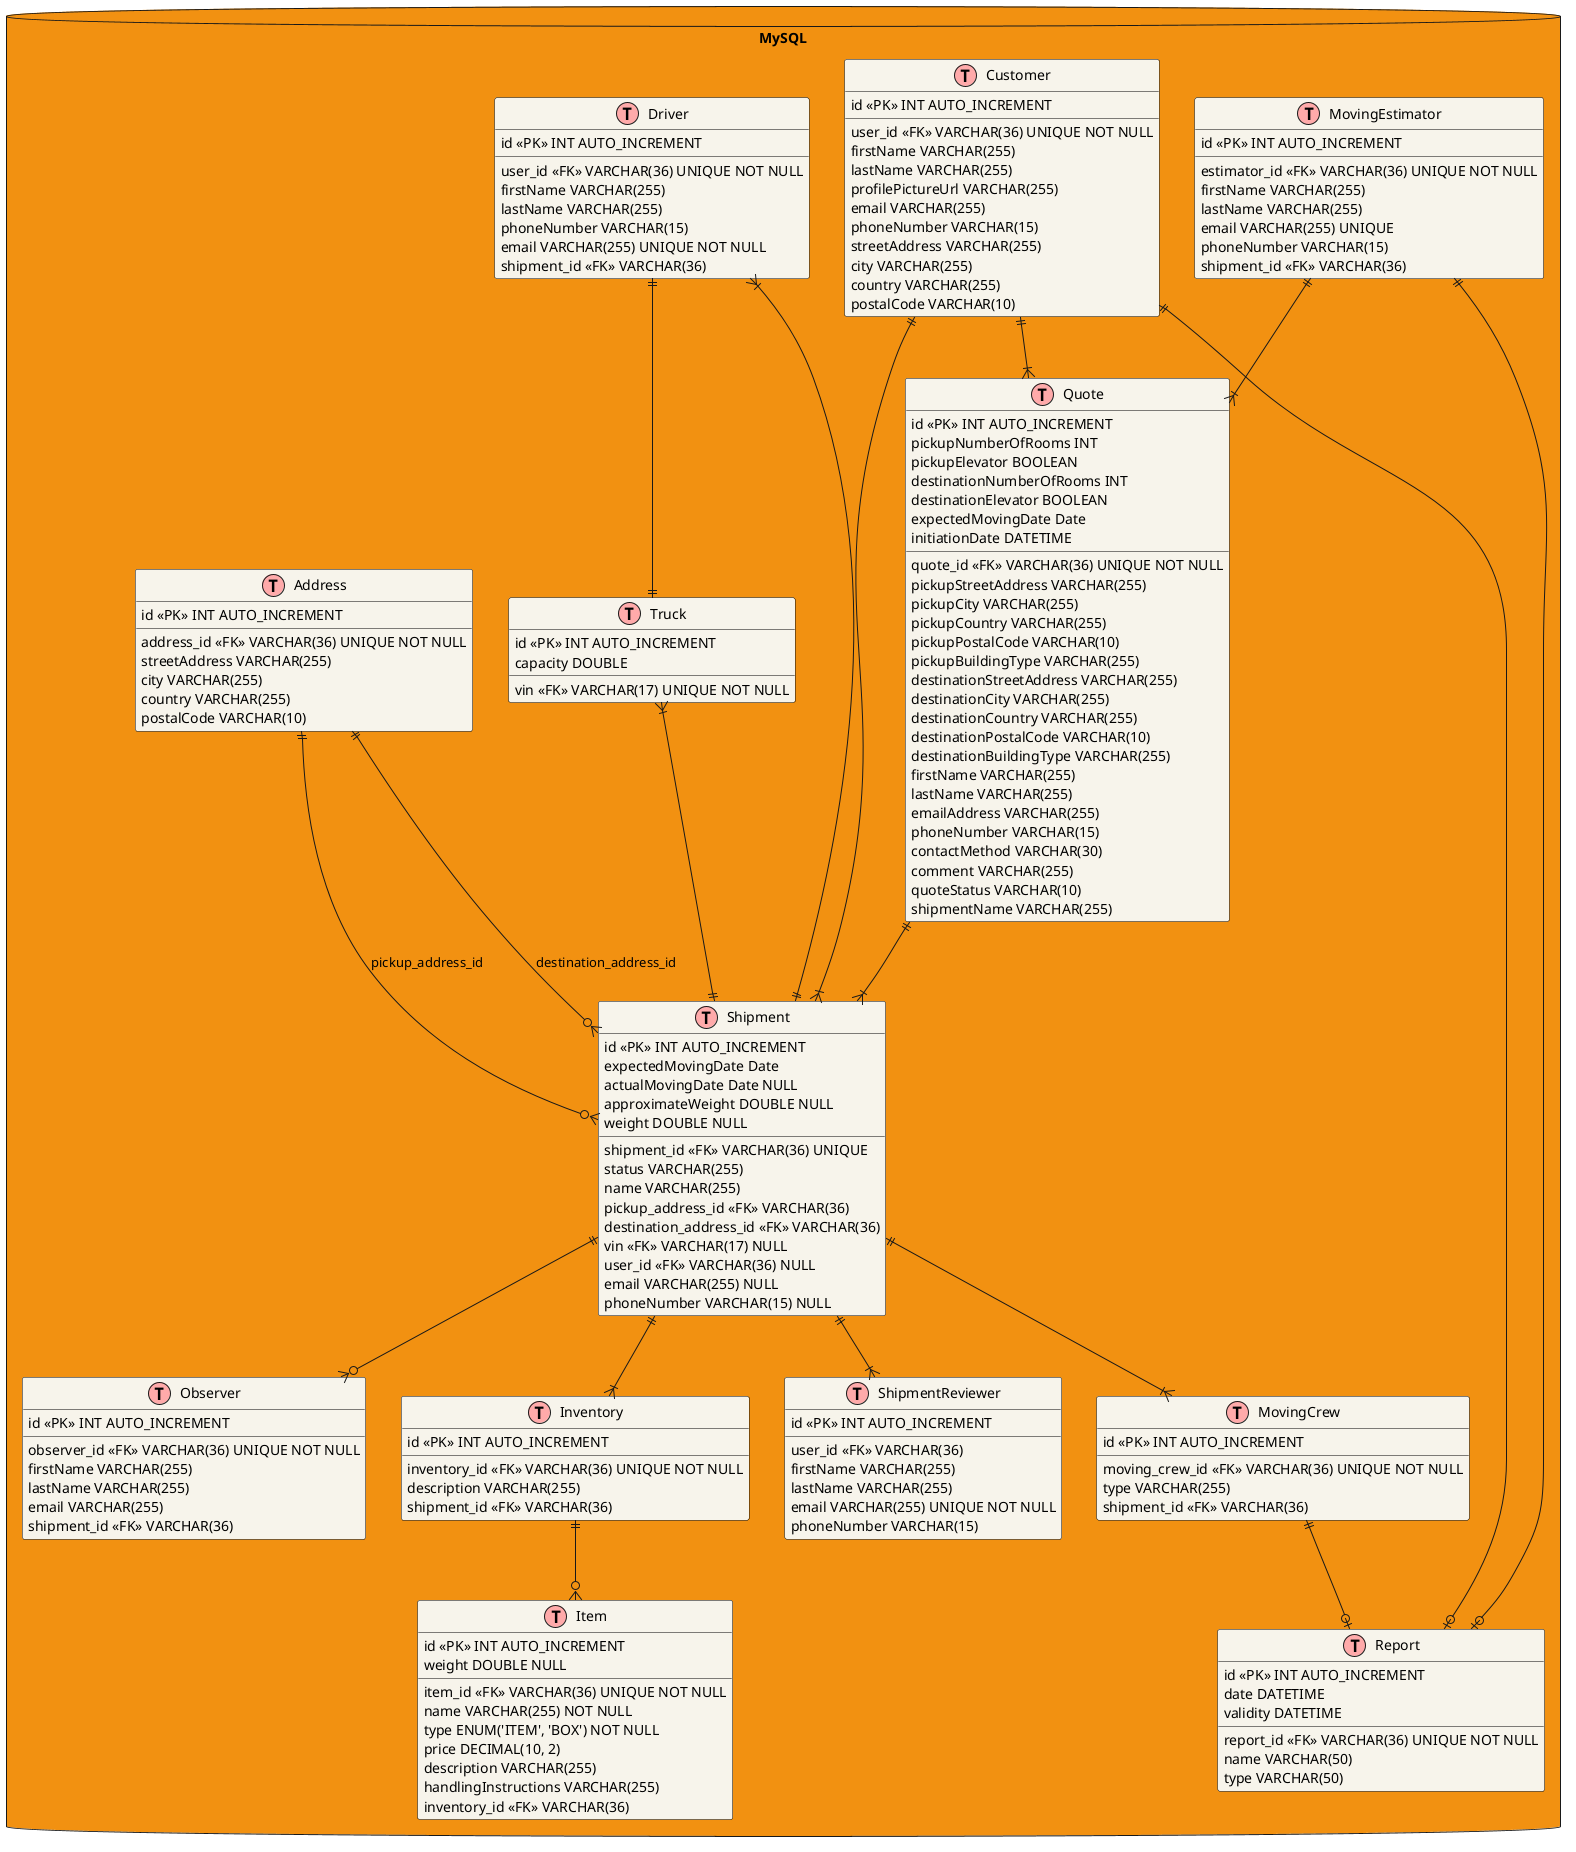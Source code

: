@startuml

!define TABLE(name) class name << (T,#FFAAAA) >>
!define PRIMARY_KEY(field) field << PK >>
!define FOREIGN_KEY(field) field << FK >>

skinparam class {
    BackgroundColor #f7f4eb
    BorderColor Black
}

skinparam classAttribute {
    BackgroundColor #f7f4eb
    BorderColor Black
}

Database "MySQL" as BoundedContextMySQL #f29111 {

    TABLE(Customer) {
        PRIMARY_KEY(id) INT AUTO_INCREMENT
        FOREIGN_KEY(user_id) VARCHAR(36) UNIQUE NOT NULL
        firstName VARCHAR(255)
        lastName VARCHAR(255)
        profilePictureUrl VARCHAR(255)
        email VARCHAR(255)
        phoneNumber VARCHAR(15)
        streetAddress VARCHAR(255)
        city VARCHAR(255)
        country VARCHAR(255)
        postalCode VARCHAR(10)
    }

    TABLE(Truck) {
        PRIMARY_KEY(id) INT AUTO_INCREMENT
        FOREIGN_KEY(vin) VARCHAR(17) UNIQUE NOT NULL
        capacity DOUBLE
    }

    TABLE(Address) {
        PRIMARY_KEY(id) INT AUTO_INCREMENT
        FOREIGN_KEY(address_id) VARCHAR(36) UNIQUE NOT NULL
        streetAddress VARCHAR(255)
        city VARCHAR(255)
        country VARCHAR(255)
        postalCode VARCHAR(10)
    }

    TABLE(Shipment) {
        PRIMARY_KEY(id) INT AUTO_INCREMENT
        FOREIGN_KEY(shipment_id) VARCHAR(36) UNIQUE
        status VARCHAR(255)
        expectedMovingDate Date
        actualMovingDate Date NULL
        name VARCHAR(255)
        approximateWeight DOUBLE NULL
        weight DOUBLE NULL
        FOREIGN_KEY(pickup_address_id) VARCHAR(36)
        FOREIGN_KEY(destination_address_id) VARCHAR(36)
        FOREIGN_KEY(vin) VARCHAR(17) NULL
        FOREIGN_KEY(user_id) VARCHAR(36) NULL
        email VARCHAR(255) NULL
        phoneNumber VARCHAR(15) NULL
    }

    TABLE(Inventory) {
        PRIMARY_KEY(id) INT AUTO_INCREMENT
        FOREIGN_KEY(inventory_id) VARCHAR(36) UNIQUE NOT NULL
        description VARCHAR(255)
        FOREIGN_KEY(shipment_id) VARCHAR(36)
    }

    TABLE(Item) {
        PRIMARY_KEY(id) INT AUTO_INCREMENT
        FOREIGN_KEY(item_id) VARCHAR(36) UNIQUE NOT NULL
        name VARCHAR(255) NOT NULL
        type ENUM('ITEM', 'BOX') NOT NULL
        price DECIMAL(10, 2)
        description VARCHAR(255)
        weight DOUBLE NULL
        handlingInstructions VARCHAR(255)
        FOREIGN_KEY(inventory_id) VARCHAR(36)
    }

    TABLE(MovingEstimator) {
        PRIMARY_KEY(id) INT AUTO_INCREMENT
        FOREIGN_KEY(estimator_id) VARCHAR(36) UNIQUE NOT NULL
        firstName VARCHAR(255)
        lastName VARCHAR(255)
        email VARCHAR(255) UNIQUE
        phoneNumber VARCHAR(15)
        FOREIGN_KEY(shipment_id) VARCHAR(36)
    }

    TABLE(Quote) {
        PRIMARY_KEY(id) INT AUTO_INCREMENT
        FOREIGN_KEY(quote_id) VARCHAR(36) UNIQUE NOT NULL
        pickupStreetAddress VARCHAR(255)
        pickupCity VARCHAR(255)
        pickupCountry VARCHAR(255)
        pickupPostalCode VARCHAR(10)
        pickupNumberOfRooms INT
        pickupElevator BOOLEAN
        pickupBuildingType VARCHAR(255)
        destinationStreetAddress VARCHAR(255)
        destinationCity VARCHAR(255)
        destinationCountry VARCHAR(255)
        destinationPostalCode VARCHAR(10)
        destinationNumberOfRooms INT
        destinationElevator BOOLEAN
        destinationBuildingType VARCHAR(255)
        firstName VARCHAR(255)
        lastName VARCHAR(255)
        emailAddress VARCHAR(255)
        phoneNumber VARCHAR(15)
        contactMethod VARCHAR(30)
        expectedMovingDate Date
        initiationDate DATETIME
        comment VARCHAR(255)
        quoteStatus VARCHAR(10)
        shipmentName VARCHAR(255)
    }

    TABLE(MovingCrew) {
        PRIMARY_KEY(id) INT AUTO_INCREMENT
        FOREIGN_KEY(moving_crew_id) VARCHAR(36) UNIQUE NOT NULL
        type VARCHAR(255)
        FOREIGN_KEY(shipment_id) VARCHAR(36)
    }

    TABLE(Driver) {
        PRIMARY_KEY(id) INT AUTO_INCREMENT
        FOREIGN_KEY(user_id) VARCHAR(36) UNIQUE NOT NULL
        firstName VARCHAR(255)
        lastName VARCHAR(255)
        phoneNumber VARCHAR(15)
        email VARCHAR(255) UNIQUE NOT NULL
        FOREIGN_KEY(shipment_id) VARCHAR(36)
    }

    TABLE(ShipmentReviewer) {
        PRIMARY_KEY(id) INT AUTO_INCREMENT
        FOREIGN_KEY(user_id) VARCHAR(36)
        firstName VARCHAR(255)
        lastName VARCHAR(255)
        email VARCHAR(255) UNIQUE NOT NULL
        phoneNumber VARCHAR(15)
    }

    TABLE(Observer) {
        PRIMARY_KEY(id) INT AUTO_INCREMENT
        FOREIGN_KEY(observer_id) VARCHAR(36) UNIQUE NOT NULL
        firstName VARCHAR(255)
        lastName VARCHAR(255)
        email VARCHAR(255)
        FOREIGN_KEY(shipment_id) VARCHAR(36)
    }

    TABLE(Report) {
        PRIMARY_KEY(id) INT AUTO_INCREMENT
        FOREIGN_KEY(report_id) VARCHAR(36) UNIQUE NOT NULL
        name VARCHAR(50)
        type VARCHAR(50)
        date DATETIME
        validity DATETIME
    }

    Customer ||--|{ Shipment
    Truck }|--|| Shipment
    Address ||--o{ Shipment : pickup_address_id
    Address ||--o{ Shipment : destination_address_id
    Shipment ||--|{ MovingCrew
    MovingCrew ||--o| Report
    Driver }|--|| Shipment
    Shipment ||--o{ Observer
    Shipment ||--|{ ShipmentReviewer
    Driver ||--|| Truck
    Inventory ||--o{ Item
    Customer ||--o| Report
    Shipment ||--|{ Inventory
    Customer ||--|{ Quote
    Quote ||--|{ Shipment
    MovingEstimator ||--|{ Quote
    MovingEstimator ||--o| Report

@enduml
